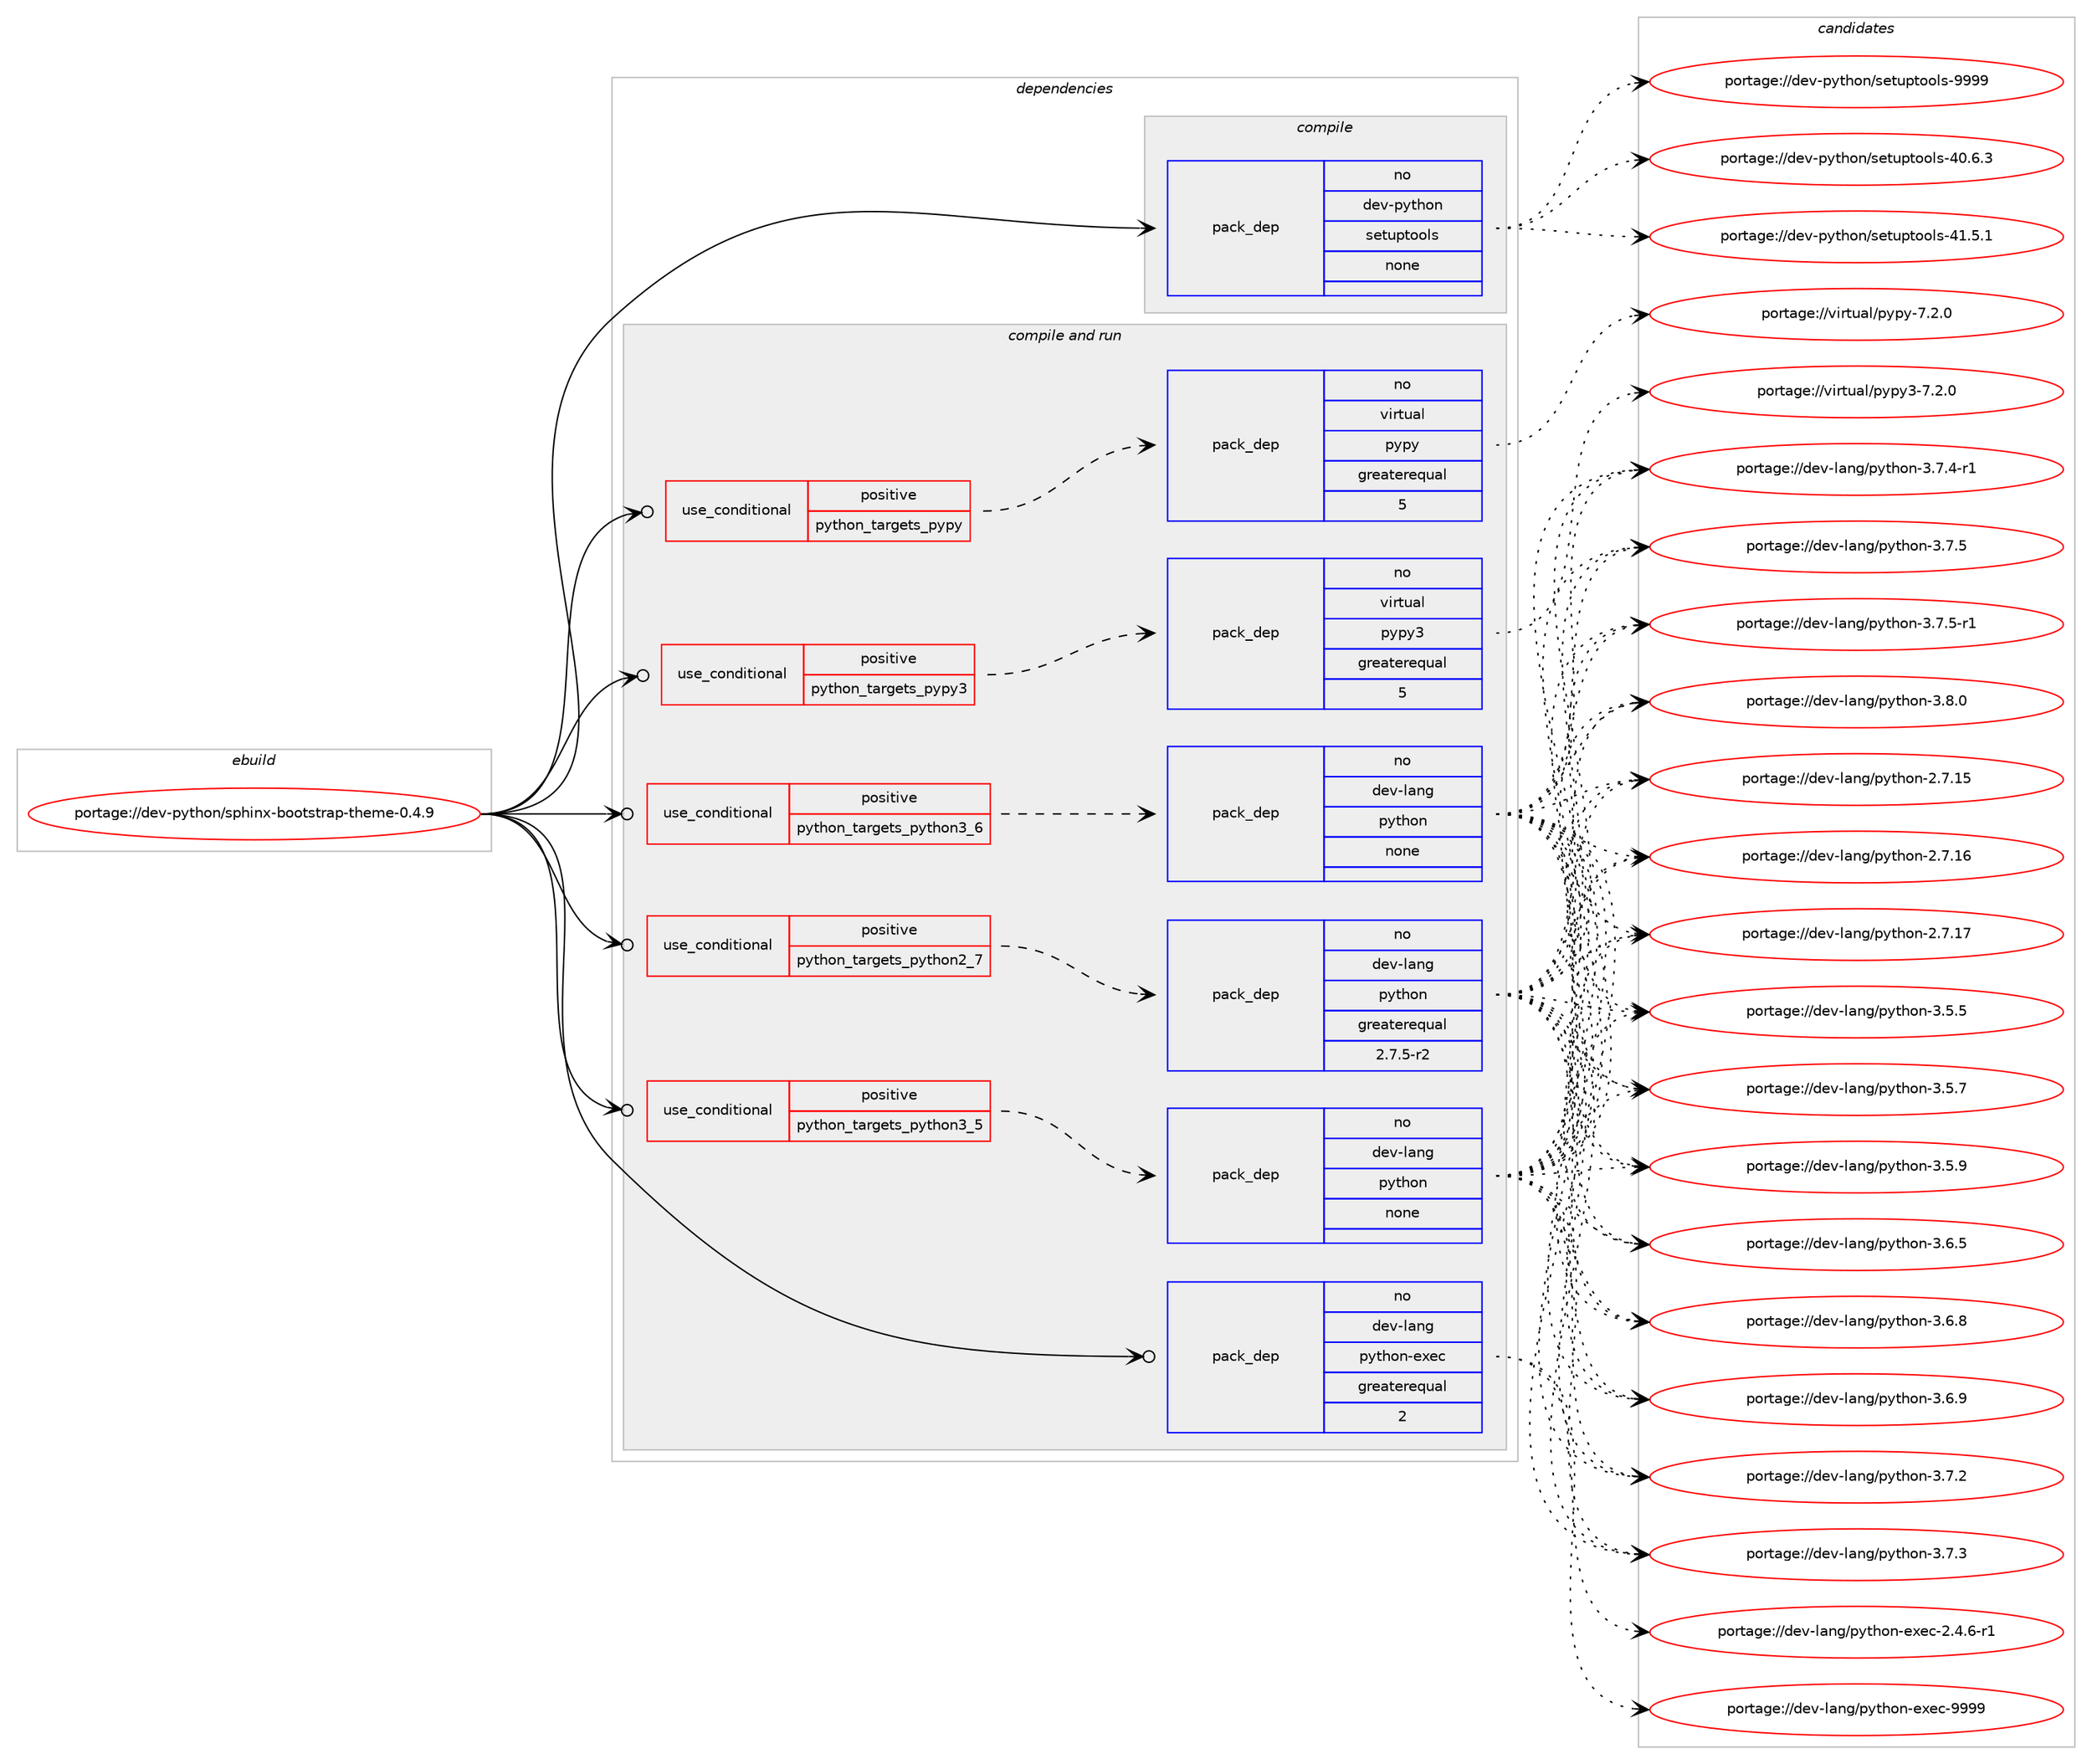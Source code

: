 digraph prolog {

# *************
# Graph options
# *************

newrank=true;
concentrate=true;
compound=true;
graph [rankdir=LR,fontname=Helvetica,fontsize=10,ranksep=1.5];#, ranksep=2.5, nodesep=0.2];
edge  [arrowhead=vee];
node  [fontname=Helvetica,fontsize=10];

# **********
# The ebuild
# **********

subgraph cluster_leftcol {
color=gray;
rank=same;
label=<<i>ebuild</i>>;
id [label="portage://dev-python/sphinx-bootstrap-theme-0.4.9", color=red, width=4, href="../dev-python/sphinx-bootstrap-theme-0.4.9.svg"];
}

# ****************
# The dependencies
# ****************

subgraph cluster_midcol {
color=gray;
label=<<i>dependencies</i>>;
subgraph cluster_compile {
fillcolor="#eeeeee";
style=filled;
label=<<i>compile</i>>;
subgraph pack130722 {
dependency173045 [label=<<TABLE BORDER="0" CELLBORDER="1" CELLSPACING="0" CELLPADDING="4" WIDTH="220"><TR><TD ROWSPAN="6" CELLPADDING="30">pack_dep</TD></TR><TR><TD WIDTH="110">no</TD></TR><TR><TD>dev-python</TD></TR><TR><TD>setuptools</TD></TR><TR><TD>none</TD></TR><TR><TD></TD></TR></TABLE>>, shape=none, color=blue];
}
id:e -> dependency173045:w [weight=20,style="solid",arrowhead="vee"];
}
subgraph cluster_compileandrun {
fillcolor="#eeeeee";
style=filled;
label=<<i>compile and run</i>>;
subgraph cond38920 {
dependency173046 [label=<<TABLE BORDER="0" CELLBORDER="1" CELLSPACING="0" CELLPADDING="4"><TR><TD ROWSPAN="3" CELLPADDING="10">use_conditional</TD></TR><TR><TD>positive</TD></TR><TR><TD>python_targets_pypy</TD></TR></TABLE>>, shape=none, color=red];
subgraph pack130723 {
dependency173047 [label=<<TABLE BORDER="0" CELLBORDER="1" CELLSPACING="0" CELLPADDING="4" WIDTH="220"><TR><TD ROWSPAN="6" CELLPADDING="30">pack_dep</TD></TR><TR><TD WIDTH="110">no</TD></TR><TR><TD>virtual</TD></TR><TR><TD>pypy</TD></TR><TR><TD>greaterequal</TD></TR><TR><TD>5</TD></TR></TABLE>>, shape=none, color=blue];
}
dependency173046:e -> dependency173047:w [weight=20,style="dashed",arrowhead="vee"];
}
id:e -> dependency173046:w [weight=20,style="solid",arrowhead="odotvee"];
subgraph cond38921 {
dependency173048 [label=<<TABLE BORDER="0" CELLBORDER="1" CELLSPACING="0" CELLPADDING="4"><TR><TD ROWSPAN="3" CELLPADDING="10">use_conditional</TD></TR><TR><TD>positive</TD></TR><TR><TD>python_targets_pypy3</TD></TR></TABLE>>, shape=none, color=red];
subgraph pack130724 {
dependency173049 [label=<<TABLE BORDER="0" CELLBORDER="1" CELLSPACING="0" CELLPADDING="4" WIDTH="220"><TR><TD ROWSPAN="6" CELLPADDING="30">pack_dep</TD></TR><TR><TD WIDTH="110">no</TD></TR><TR><TD>virtual</TD></TR><TR><TD>pypy3</TD></TR><TR><TD>greaterequal</TD></TR><TR><TD>5</TD></TR></TABLE>>, shape=none, color=blue];
}
dependency173048:e -> dependency173049:w [weight=20,style="dashed",arrowhead="vee"];
}
id:e -> dependency173048:w [weight=20,style="solid",arrowhead="odotvee"];
subgraph cond38922 {
dependency173050 [label=<<TABLE BORDER="0" CELLBORDER="1" CELLSPACING="0" CELLPADDING="4"><TR><TD ROWSPAN="3" CELLPADDING="10">use_conditional</TD></TR><TR><TD>positive</TD></TR><TR><TD>python_targets_python2_7</TD></TR></TABLE>>, shape=none, color=red];
subgraph pack130725 {
dependency173051 [label=<<TABLE BORDER="0" CELLBORDER="1" CELLSPACING="0" CELLPADDING="4" WIDTH="220"><TR><TD ROWSPAN="6" CELLPADDING="30">pack_dep</TD></TR><TR><TD WIDTH="110">no</TD></TR><TR><TD>dev-lang</TD></TR><TR><TD>python</TD></TR><TR><TD>greaterequal</TD></TR><TR><TD>2.7.5-r2</TD></TR></TABLE>>, shape=none, color=blue];
}
dependency173050:e -> dependency173051:w [weight=20,style="dashed",arrowhead="vee"];
}
id:e -> dependency173050:w [weight=20,style="solid",arrowhead="odotvee"];
subgraph cond38923 {
dependency173052 [label=<<TABLE BORDER="0" CELLBORDER="1" CELLSPACING="0" CELLPADDING="4"><TR><TD ROWSPAN="3" CELLPADDING="10">use_conditional</TD></TR><TR><TD>positive</TD></TR><TR><TD>python_targets_python3_5</TD></TR></TABLE>>, shape=none, color=red];
subgraph pack130726 {
dependency173053 [label=<<TABLE BORDER="0" CELLBORDER="1" CELLSPACING="0" CELLPADDING="4" WIDTH="220"><TR><TD ROWSPAN="6" CELLPADDING="30">pack_dep</TD></TR><TR><TD WIDTH="110">no</TD></TR><TR><TD>dev-lang</TD></TR><TR><TD>python</TD></TR><TR><TD>none</TD></TR><TR><TD></TD></TR></TABLE>>, shape=none, color=blue];
}
dependency173052:e -> dependency173053:w [weight=20,style="dashed",arrowhead="vee"];
}
id:e -> dependency173052:w [weight=20,style="solid",arrowhead="odotvee"];
subgraph cond38924 {
dependency173054 [label=<<TABLE BORDER="0" CELLBORDER="1" CELLSPACING="0" CELLPADDING="4"><TR><TD ROWSPAN="3" CELLPADDING="10">use_conditional</TD></TR><TR><TD>positive</TD></TR><TR><TD>python_targets_python3_6</TD></TR></TABLE>>, shape=none, color=red];
subgraph pack130727 {
dependency173055 [label=<<TABLE BORDER="0" CELLBORDER="1" CELLSPACING="0" CELLPADDING="4" WIDTH="220"><TR><TD ROWSPAN="6" CELLPADDING="30">pack_dep</TD></TR><TR><TD WIDTH="110">no</TD></TR><TR><TD>dev-lang</TD></TR><TR><TD>python</TD></TR><TR><TD>none</TD></TR><TR><TD></TD></TR></TABLE>>, shape=none, color=blue];
}
dependency173054:e -> dependency173055:w [weight=20,style="dashed",arrowhead="vee"];
}
id:e -> dependency173054:w [weight=20,style="solid",arrowhead="odotvee"];
subgraph pack130728 {
dependency173056 [label=<<TABLE BORDER="0" CELLBORDER="1" CELLSPACING="0" CELLPADDING="4" WIDTH="220"><TR><TD ROWSPAN="6" CELLPADDING="30">pack_dep</TD></TR><TR><TD WIDTH="110">no</TD></TR><TR><TD>dev-lang</TD></TR><TR><TD>python-exec</TD></TR><TR><TD>greaterequal</TD></TR><TR><TD>2</TD></TR></TABLE>>, shape=none, color=blue];
}
id:e -> dependency173056:w [weight=20,style="solid",arrowhead="odotvee"];
}
subgraph cluster_run {
fillcolor="#eeeeee";
style=filled;
label=<<i>run</i>>;
}
}

# **************
# The candidates
# **************

subgraph cluster_choices {
rank=same;
color=gray;
label=<<i>candidates</i>>;

subgraph choice130722 {
color=black;
nodesep=1;
choiceportage100101118451121211161041111104711510111611711211611111110811545524846544651 [label="portage://dev-python/setuptools-40.6.3", color=red, width=4,href="../dev-python/setuptools-40.6.3.svg"];
choiceportage100101118451121211161041111104711510111611711211611111110811545524946534649 [label="portage://dev-python/setuptools-41.5.1", color=red, width=4,href="../dev-python/setuptools-41.5.1.svg"];
choiceportage10010111845112121116104111110471151011161171121161111111081154557575757 [label="portage://dev-python/setuptools-9999", color=red, width=4,href="../dev-python/setuptools-9999.svg"];
dependency173045:e -> choiceportage100101118451121211161041111104711510111611711211611111110811545524846544651:w [style=dotted,weight="100"];
dependency173045:e -> choiceportage100101118451121211161041111104711510111611711211611111110811545524946534649:w [style=dotted,weight="100"];
dependency173045:e -> choiceportage10010111845112121116104111110471151011161171121161111111081154557575757:w [style=dotted,weight="100"];
}
subgraph choice130723 {
color=black;
nodesep=1;
choiceportage1181051141161179710847112121112121455546504648 [label="portage://virtual/pypy-7.2.0", color=red, width=4,href="../virtual/pypy-7.2.0.svg"];
dependency173047:e -> choiceportage1181051141161179710847112121112121455546504648:w [style=dotted,weight="100"];
}
subgraph choice130724 {
color=black;
nodesep=1;
choiceportage118105114116117971084711212111212151455546504648 [label="portage://virtual/pypy3-7.2.0", color=red, width=4,href="../virtual/pypy3-7.2.0.svg"];
dependency173049:e -> choiceportage118105114116117971084711212111212151455546504648:w [style=dotted,weight="100"];
}
subgraph choice130725 {
color=black;
nodesep=1;
choiceportage10010111845108971101034711212111610411111045504655464953 [label="portage://dev-lang/python-2.7.15", color=red, width=4,href="../dev-lang/python-2.7.15.svg"];
choiceportage10010111845108971101034711212111610411111045504655464954 [label="portage://dev-lang/python-2.7.16", color=red, width=4,href="../dev-lang/python-2.7.16.svg"];
choiceportage10010111845108971101034711212111610411111045504655464955 [label="portage://dev-lang/python-2.7.17", color=red, width=4,href="../dev-lang/python-2.7.17.svg"];
choiceportage100101118451089711010347112121116104111110455146534653 [label="portage://dev-lang/python-3.5.5", color=red, width=4,href="../dev-lang/python-3.5.5.svg"];
choiceportage100101118451089711010347112121116104111110455146534655 [label="portage://dev-lang/python-3.5.7", color=red, width=4,href="../dev-lang/python-3.5.7.svg"];
choiceportage100101118451089711010347112121116104111110455146534657 [label="portage://dev-lang/python-3.5.9", color=red, width=4,href="../dev-lang/python-3.5.9.svg"];
choiceportage100101118451089711010347112121116104111110455146544653 [label="portage://dev-lang/python-3.6.5", color=red, width=4,href="../dev-lang/python-3.6.5.svg"];
choiceportage100101118451089711010347112121116104111110455146544656 [label="portage://dev-lang/python-3.6.8", color=red, width=4,href="../dev-lang/python-3.6.8.svg"];
choiceportage100101118451089711010347112121116104111110455146544657 [label="portage://dev-lang/python-3.6.9", color=red, width=4,href="../dev-lang/python-3.6.9.svg"];
choiceportage100101118451089711010347112121116104111110455146554650 [label="portage://dev-lang/python-3.7.2", color=red, width=4,href="../dev-lang/python-3.7.2.svg"];
choiceportage100101118451089711010347112121116104111110455146554651 [label="portage://dev-lang/python-3.7.3", color=red, width=4,href="../dev-lang/python-3.7.3.svg"];
choiceportage1001011184510897110103471121211161041111104551465546524511449 [label="portage://dev-lang/python-3.7.4-r1", color=red, width=4,href="../dev-lang/python-3.7.4-r1.svg"];
choiceportage100101118451089711010347112121116104111110455146554653 [label="portage://dev-lang/python-3.7.5", color=red, width=4,href="../dev-lang/python-3.7.5.svg"];
choiceportage1001011184510897110103471121211161041111104551465546534511449 [label="portage://dev-lang/python-3.7.5-r1", color=red, width=4,href="../dev-lang/python-3.7.5-r1.svg"];
choiceportage100101118451089711010347112121116104111110455146564648 [label="portage://dev-lang/python-3.8.0", color=red, width=4,href="../dev-lang/python-3.8.0.svg"];
dependency173051:e -> choiceportage10010111845108971101034711212111610411111045504655464953:w [style=dotted,weight="100"];
dependency173051:e -> choiceportage10010111845108971101034711212111610411111045504655464954:w [style=dotted,weight="100"];
dependency173051:e -> choiceportage10010111845108971101034711212111610411111045504655464955:w [style=dotted,weight="100"];
dependency173051:e -> choiceportage100101118451089711010347112121116104111110455146534653:w [style=dotted,weight="100"];
dependency173051:e -> choiceportage100101118451089711010347112121116104111110455146534655:w [style=dotted,weight="100"];
dependency173051:e -> choiceportage100101118451089711010347112121116104111110455146534657:w [style=dotted,weight="100"];
dependency173051:e -> choiceportage100101118451089711010347112121116104111110455146544653:w [style=dotted,weight="100"];
dependency173051:e -> choiceportage100101118451089711010347112121116104111110455146544656:w [style=dotted,weight="100"];
dependency173051:e -> choiceportage100101118451089711010347112121116104111110455146544657:w [style=dotted,weight="100"];
dependency173051:e -> choiceportage100101118451089711010347112121116104111110455146554650:w [style=dotted,weight="100"];
dependency173051:e -> choiceportage100101118451089711010347112121116104111110455146554651:w [style=dotted,weight="100"];
dependency173051:e -> choiceportage1001011184510897110103471121211161041111104551465546524511449:w [style=dotted,weight="100"];
dependency173051:e -> choiceportage100101118451089711010347112121116104111110455146554653:w [style=dotted,weight="100"];
dependency173051:e -> choiceportage1001011184510897110103471121211161041111104551465546534511449:w [style=dotted,weight="100"];
dependency173051:e -> choiceportage100101118451089711010347112121116104111110455146564648:w [style=dotted,weight="100"];
}
subgraph choice130726 {
color=black;
nodesep=1;
choiceportage10010111845108971101034711212111610411111045504655464953 [label="portage://dev-lang/python-2.7.15", color=red, width=4,href="../dev-lang/python-2.7.15.svg"];
choiceportage10010111845108971101034711212111610411111045504655464954 [label="portage://dev-lang/python-2.7.16", color=red, width=4,href="../dev-lang/python-2.7.16.svg"];
choiceportage10010111845108971101034711212111610411111045504655464955 [label="portage://dev-lang/python-2.7.17", color=red, width=4,href="../dev-lang/python-2.7.17.svg"];
choiceportage100101118451089711010347112121116104111110455146534653 [label="portage://dev-lang/python-3.5.5", color=red, width=4,href="../dev-lang/python-3.5.5.svg"];
choiceportage100101118451089711010347112121116104111110455146534655 [label="portage://dev-lang/python-3.5.7", color=red, width=4,href="../dev-lang/python-3.5.7.svg"];
choiceportage100101118451089711010347112121116104111110455146534657 [label="portage://dev-lang/python-3.5.9", color=red, width=4,href="../dev-lang/python-3.5.9.svg"];
choiceportage100101118451089711010347112121116104111110455146544653 [label="portage://dev-lang/python-3.6.5", color=red, width=4,href="../dev-lang/python-3.6.5.svg"];
choiceportage100101118451089711010347112121116104111110455146544656 [label="portage://dev-lang/python-3.6.8", color=red, width=4,href="../dev-lang/python-3.6.8.svg"];
choiceportage100101118451089711010347112121116104111110455146544657 [label="portage://dev-lang/python-3.6.9", color=red, width=4,href="../dev-lang/python-3.6.9.svg"];
choiceportage100101118451089711010347112121116104111110455146554650 [label="portage://dev-lang/python-3.7.2", color=red, width=4,href="../dev-lang/python-3.7.2.svg"];
choiceportage100101118451089711010347112121116104111110455146554651 [label="portage://dev-lang/python-3.7.3", color=red, width=4,href="../dev-lang/python-3.7.3.svg"];
choiceportage1001011184510897110103471121211161041111104551465546524511449 [label="portage://dev-lang/python-3.7.4-r1", color=red, width=4,href="../dev-lang/python-3.7.4-r1.svg"];
choiceportage100101118451089711010347112121116104111110455146554653 [label="portage://dev-lang/python-3.7.5", color=red, width=4,href="../dev-lang/python-3.7.5.svg"];
choiceportage1001011184510897110103471121211161041111104551465546534511449 [label="portage://dev-lang/python-3.7.5-r1", color=red, width=4,href="../dev-lang/python-3.7.5-r1.svg"];
choiceportage100101118451089711010347112121116104111110455146564648 [label="portage://dev-lang/python-3.8.0", color=red, width=4,href="../dev-lang/python-3.8.0.svg"];
dependency173053:e -> choiceportage10010111845108971101034711212111610411111045504655464953:w [style=dotted,weight="100"];
dependency173053:e -> choiceportage10010111845108971101034711212111610411111045504655464954:w [style=dotted,weight="100"];
dependency173053:e -> choiceportage10010111845108971101034711212111610411111045504655464955:w [style=dotted,weight="100"];
dependency173053:e -> choiceportage100101118451089711010347112121116104111110455146534653:w [style=dotted,weight="100"];
dependency173053:e -> choiceportage100101118451089711010347112121116104111110455146534655:w [style=dotted,weight="100"];
dependency173053:e -> choiceportage100101118451089711010347112121116104111110455146534657:w [style=dotted,weight="100"];
dependency173053:e -> choiceportage100101118451089711010347112121116104111110455146544653:w [style=dotted,weight="100"];
dependency173053:e -> choiceportage100101118451089711010347112121116104111110455146544656:w [style=dotted,weight="100"];
dependency173053:e -> choiceportage100101118451089711010347112121116104111110455146544657:w [style=dotted,weight="100"];
dependency173053:e -> choiceportage100101118451089711010347112121116104111110455146554650:w [style=dotted,weight="100"];
dependency173053:e -> choiceportage100101118451089711010347112121116104111110455146554651:w [style=dotted,weight="100"];
dependency173053:e -> choiceportage1001011184510897110103471121211161041111104551465546524511449:w [style=dotted,weight="100"];
dependency173053:e -> choiceportage100101118451089711010347112121116104111110455146554653:w [style=dotted,weight="100"];
dependency173053:e -> choiceportage1001011184510897110103471121211161041111104551465546534511449:w [style=dotted,weight="100"];
dependency173053:e -> choiceportage100101118451089711010347112121116104111110455146564648:w [style=dotted,weight="100"];
}
subgraph choice130727 {
color=black;
nodesep=1;
choiceportage10010111845108971101034711212111610411111045504655464953 [label="portage://dev-lang/python-2.7.15", color=red, width=4,href="../dev-lang/python-2.7.15.svg"];
choiceportage10010111845108971101034711212111610411111045504655464954 [label="portage://dev-lang/python-2.7.16", color=red, width=4,href="../dev-lang/python-2.7.16.svg"];
choiceportage10010111845108971101034711212111610411111045504655464955 [label="portage://dev-lang/python-2.7.17", color=red, width=4,href="../dev-lang/python-2.7.17.svg"];
choiceportage100101118451089711010347112121116104111110455146534653 [label="portage://dev-lang/python-3.5.5", color=red, width=4,href="../dev-lang/python-3.5.5.svg"];
choiceportage100101118451089711010347112121116104111110455146534655 [label="portage://dev-lang/python-3.5.7", color=red, width=4,href="../dev-lang/python-3.5.7.svg"];
choiceportage100101118451089711010347112121116104111110455146534657 [label="portage://dev-lang/python-3.5.9", color=red, width=4,href="../dev-lang/python-3.5.9.svg"];
choiceportage100101118451089711010347112121116104111110455146544653 [label="portage://dev-lang/python-3.6.5", color=red, width=4,href="../dev-lang/python-3.6.5.svg"];
choiceportage100101118451089711010347112121116104111110455146544656 [label="portage://dev-lang/python-3.6.8", color=red, width=4,href="../dev-lang/python-3.6.8.svg"];
choiceportage100101118451089711010347112121116104111110455146544657 [label="portage://dev-lang/python-3.6.9", color=red, width=4,href="../dev-lang/python-3.6.9.svg"];
choiceportage100101118451089711010347112121116104111110455146554650 [label="portage://dev-lang/python-3.7.2", color=red, width=4,href="../dev-lang/python-3.7.2.svg"];
choiceportage100101118451089711010347112121116104111110455146554651 [label="portage://dev-lang/python-3.7.3", color=red, width=4,href="../dev-lang/python-3.7.3.svg"];
choiceportage1001011184510897110103471121211161041111104551465546524511449 [label="portage://dev-lang/python-3.7.4-r1", color=red, width=4,href="../dev-lang/python-3.7.4-r1.svg"];
choiceportage100101118451089711010347112121116104111110455146554653 [label="portage://dev-lang/python-3.7.5", color=red, width=4,href="../dev-lang/python-3.7.5.svg"];
choiceportage1001011184510897110103471121211161041111104551465546534511449 [label="portage://dev-lang/python-3.7.5-r1", color=red, width=4,href="../dev-lang/python-3.7.5-r1.svg"];
choiceportage100101118451089711010347112121116104111110455146564648 [label="portage://dev-lang/python-3.8.0", color=red, width=4,href="../dev-lang/python-3.8.0.svg"];
dependency173055:e -> choiceportage10010111845108971101034711212111610411111045504655464953:w [style=dotted,weight="100"];
dependency173055:e -> choiceportage10010111845108971101034711212111610411111045504655464954:w [style=dotted,weight="100"];
dependency173055:e -> choiceportage10010111845108971101034711212111610411111045504655464955:w [style=dotted,weight="100"];
dependency173055:e -> choiceportage100101118451089711010347112121116104111110455146534653:w [style=dotted,weight="100"];
dependency173055:e -> choiceportage100101118451089711010347112121116104111110455146534655:w [style=dotted,weight="100"];
dependency173055:e -> choiceportage100101118451089711010347112121116104111110455146534657:w [style=dotted,weight="100"];
dependency173055:e -> choiceportage100101118451089711010347112121116104111110455146544653:w [style=dotted,weight="100"];
dependency173055:e -> choiceportage100101118451089711010347112121116104111110455146544656:w [style=dotted,weight="100"];
dependency173055:e -> choiceportage100101118451089711010347112121116104111110455146544657:w [style=dotted,weight="100"];
dependency173055:e -> choiceportage100101118451089711010347112121116104111110455146554650:w [style=dotted,weight="100"];
dependency173055:e -> choiceportage100101118451089711010347112121116104111110455146554651:w [style=dotted,weight="100"];
dependency173055:e -> choiceportage1001011184510897110103471121211161041111104551465546524511449:w [style=dotted,weight="100"];
dependency173055:e -> choiceportage100101118451089711010347112121116104111110455146554653:w [style=dotted,weight="100"];
dependency173055:e -> choiceportage1001011184510897110103471121211161041111104551465546534511449:w [style=dotted,weight="100"];
dependency173055:e -> choiceportage100101118451089711010347112121116104111110455146564648:w [style=dotted,weight="100"];
}
subgraph choice130728 {
color=black;
nodesep=1;
choiceportage10010111845108971101034711212111610411111045101120101994550465246544511449 [label="portage://dev-lang/python-exec-2.4.6-r1", color=red, width=4,href="../dev-lang/python-exec-2.4.6-r1.svg"];
choiceportage10010111845108971101034711212111610411111045101120101994557575757 [label="portage://dev-lang/python-exec-9999", color=red, width=4,href="../dev-lang/python-exec-9999.svg"];
dependency173056:e -> choiceportage10010111845108971101034711212111610411111045101120101994550465246544511449:w [style=dotted,weight="100"];
dependency173056:e -> choiceportage10010111845108971101034711212111610411111045101120101994557575757:w [style=dotted,weight="100"];
}
}

}
